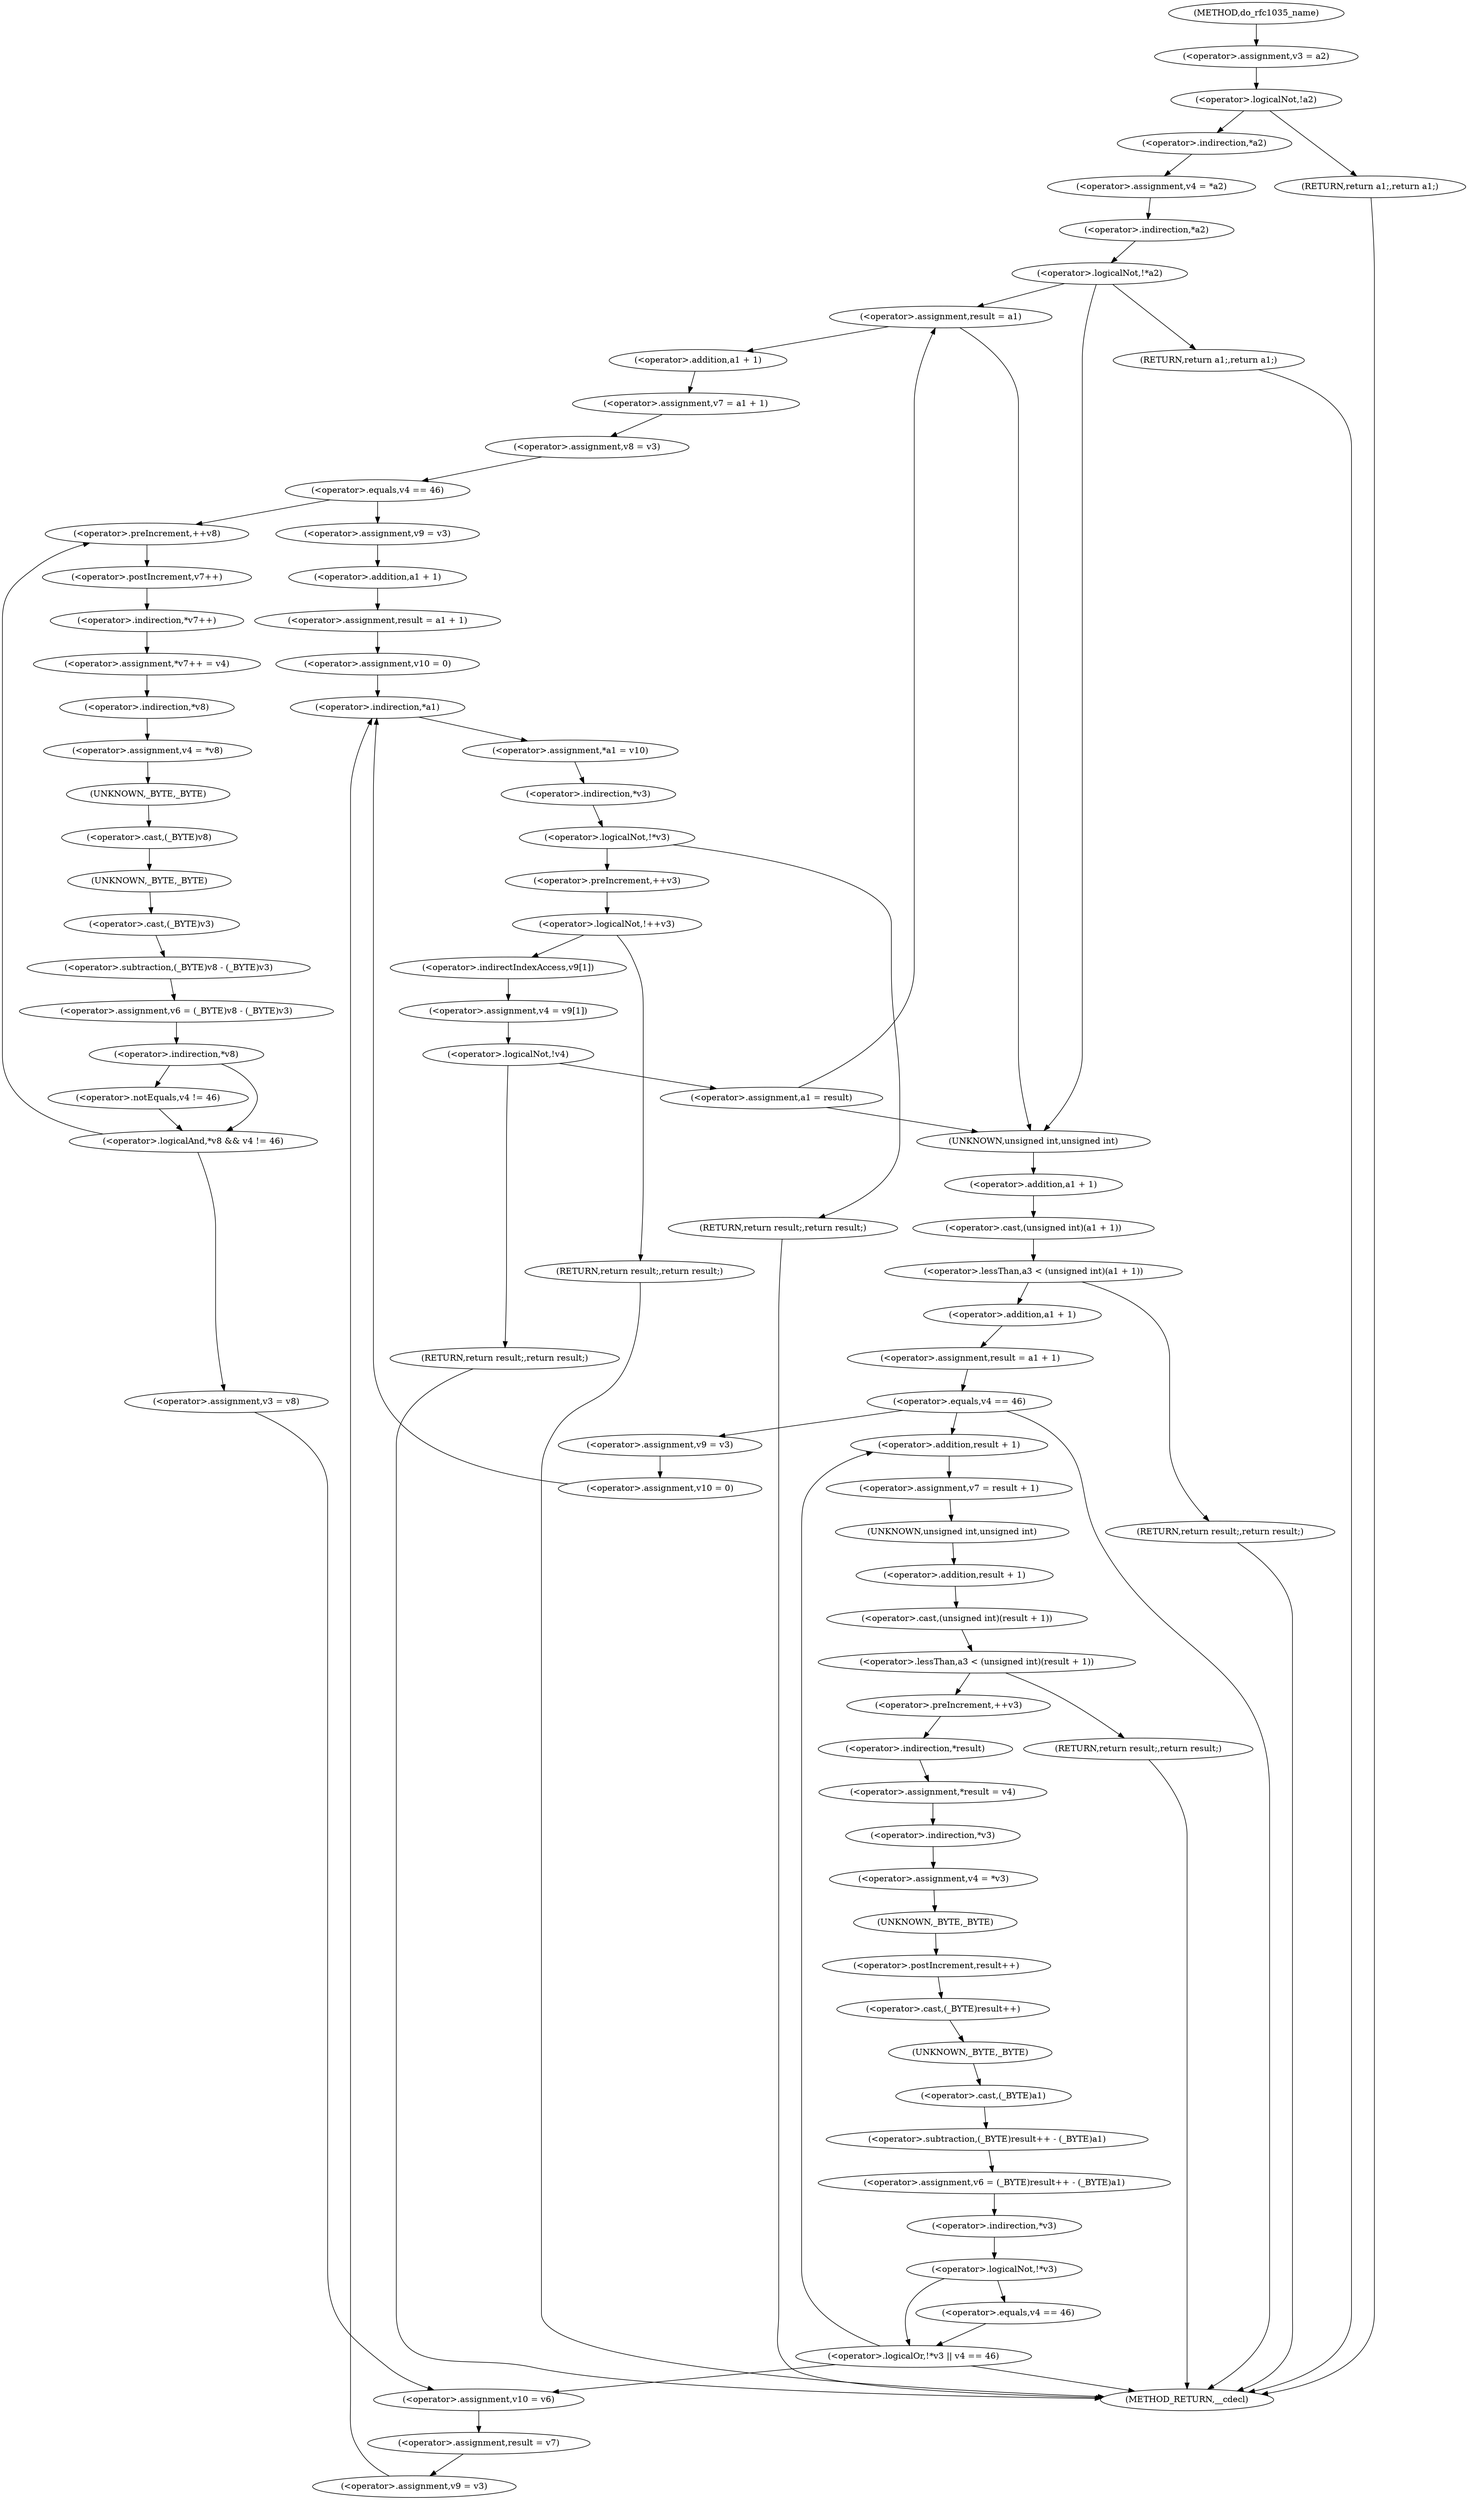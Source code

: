 digraph do_rfc1035_name {  
"1000122" [label = "(<operator>.assignment,v3 = a2)" ]
"1000126" [label = "(<operator>.logicalNot,!a2)" ]
"1000128" [label = "(RETURN,return a1;,return a1;)" ]
"1000130" [label = "(<operator>.assignment,v4 = *a2)" ]
"1000132" [label = "(<operator>.indirection,*a2)" ]
"1000135" [label = "(<operator>.logicalNot,!*a2)" ]
"1000136" [label = "(<operator>.indirection,*a2)" ]
"1000138" [label = "(RETURN,return a1;,return a1;)" ]
"1000143" [label = "(<operator>.assignment,result = a1)" ]
"1000149" [label = "(<operator>.assignment,v7 = a1 + 1)" ]
"1000151" [label = "(<operator>.addition,a1 + 1)" ]
"1000154" [label = "(<operator>.assignment,v8 = v3)" ]
"1000158" [label = "(<operator>.equals,v4 == 46)" ]
"1000162" [label = "(<operator>.assignment,v9 = v3)" ]
"1000165" [label = "(<operator>.assignment,result = a1 + 1)" ]
"1000167" [label = "(<operator>.addition,a1 + 1)" ]
"1000170" [label = "(<operator>.assignment,v10 = 0)" ]
"1000177" [label = "(<operator>.preIncrement,++v8)" ]
"1000179" [label = "(<operator>.assignment,*v7++ = v4)" ]
"1000180" [label = "(<operator>.indirection,*v7++)" ]
"1000181" [label = "(<operator>.postIncrement,v7++)" ]
"1000184" [label = "(<operator>.assignment,v4 = *v8)" ]
"1000186" [label = "(<operator>.indirection,*v8)" ]
"1000188" [label = "(<operator>.assignment,v6 = (_BYTE)v8 - (_BYTE)v3)" ]
"1000190" [label = "(<operator>.subtraction,(_BYTE)v8 - (_BYTE)v3)" ]
"1000191" [label = "(<operator>.cast,(_BYTE)v8)" ]
"1000192" [label = "(UNKNOWN,_BYTE,_BYTE)" ]
"1000194" [label = "(<operator>.cast,(_BYTE)v3)" ]
"1000195" [label = "(UNKNOWN,_BYTE,_BYTE)" ]
"1000197" [label = "(<operator>.logicalAnd,*v8 && v4 != 46)" ]
"1000198" [label = "(<operator>.indirection,*v8)" ]
"1000200" [label = "(<operator>.notEquals,v4 != 46)" ]
"1000203" [label = "(<operator>.assignment,v3 = v8)" ]
"1000207" [label = "(<operator>.assignment,v10 = v6)" ]
"1000210" [label = "(<operator>.assignment,result = v7)" ]
"1000213" [label = "(<operator>.assignment,v9 = v3)" ]
"1000217" [label = "(<operator>.assignment,*a1 = v10)" ]
"1000218" [label = "(<operator>.indirection,*a1)" ]
"1000222" [label = "(<operator>.logicalNot,!*v3)" ]
"1000223" [label = "(<operator>.indirection,*v3)" ]
"1000225" [label = "(RETURN,return result;,return result;)" ]
"1000228" [label = "(<operator>.logicalNot,!++v3)" ]
"1000229" [label = "(<operator>.preIncrement,++v3)" ]
"1000231" [label = "(RETURN,return result;,return result;)" ]
"1000233" [label = "(<operator>.assignment,v4 = v9[1])" ]
"1000235" [label = "(<operator>.indirectIndexAccess,v9[1])" ]
"1000239" [label = "(<operator>.logicalNot,!v4)" ]
"1000241" [label = "(RETURN,return result;,return result;)" ]
"1000243" [label = "(<operator>.assignment,a1 = result)" ]
"1000247" [label = "(<operator>.lessThan,a3 < (unsigned int)(a1 + 1))" ]
"1000249" [label = "(<operator>.cast,(unsigned int)(a1 + 1))" ]
"1000250" [label = "(UNKNOWN,unsigned int,unsigned int)" ]
"1000251" [label = "(<operator>.addition,a1 + 1)" ]
"1000254" [label = "(RETURN,return result;,return result;)" ]
"1000256" [label = "(<operator>.assignment,result = a1 + 1)" ]
"1000258" [label = "(<operator>.addition,a1 + 1)" ]
"1000262" [label = "(<operator>.equals,v4 == 46)" ]
"1000266" [label = "(<operator>.assignment,v9 = v3)" ]
"1000269" [label = "(<operator>.assignment,v10 = 0)" ]
"1000276" [label = "(<operator>.assignment,v7 = result + 1)" ]
"1000278" [label = "(<operator>.addition,result + 1)" ]
"1000282" [label = "(<operator>.lessThan,a3 < (unsigned int)(result + 1))" ]
"1000284" [label = "(<operator>.cast,(unsigned int)(result + 1))" ]
"1000285" [label = "(UNKNOWN,unsigned int,unsigned int)" ]
"1000286" [label = "(<operator>.addition,result + 1)" ]
"1000289" [label = "(RETURN,return result;,return result;)" ]
"1000291" [label = "(<operator>.preIncrement,++v3)" ]
"1000293" [label = "(<operator>.assignment,*result = v4)" ]
"1000294" [label = "(<operator>.indirection,*result)" ]
"1000297" [label = "(<operator>.assignment,v4 = *v3)" ]
"1000299" [label = "(<operator>.indirection,*v3)" ]
"1000301" [label = "(<operator>.assignment,v6 = (_BYTE)result++ - (_BYTE)a1)" ]
"1000303" [label = "(<operator>.subtraction,(_BYTE)result++ - (_BYTE)a1)" ]
"1000304" [label = "(<operator>.cast,(_BYTE)result++)" ]
"1000305" [label = "(UNKNOWN,_BYTE,_BYTE)" ]
"1000306" [label = "(<operator>.postIncrement,result++)" ]
"1000308" [label = "(<operator>.cast,(_BYTE)a1)" ]
"1000309" [label = "(UNKNOWN,_BYTE,_BYTE)" ]
"1000312" [label = "(<operator>.logicalOr,!*v3 || v4 == 46)" ]
"1000313" [label = "(<operator>.logicalNot,!*v3)" ]
"1000314" [label = "(<operator>.indirection,*v3)" ]
"1000316" [label = "(<operator>.equals,v4 == 46)" ]
"1000109" [label = "(METHOD,do_rfc1035_name)" ]
"1000320" [label = "(METHOD_RETURN,__cdecl)" ]
  "1000122" -> "1000126" 
  "1000126" -> "1000128" 
  "1000126" -> "1000132" 
  "1000128" -> "1000320" 
  "1000130" -> "1000136" 
  "1000132" -> "1000130" 
  "1000135" -> "1000138" 
  "1000135" -> "1000143" 
  "1000135" -> "1000250" 
  "1000136" -> "1000135" 
  "1000138" -> "1000320" 
  "1000143" -> "1000250" 
  "1000143" -> "1000151" 
  "1000149" -> "1000154" 
  "1000151" -> "1000149" 
  "1000154" -> "1000158" 
  "1000158" -> "1000162" 
  "1000158" -> "1000177" 
  "1000162" -> "1000167" 
  "1000165" -> "1000170" 
  "1000167" -> "1000165" 
  "1000170" -> "1000218" 
  "1000177" -> "1000181" 
  "1000179" -> "1000186" 
  "1000180" -> "1000179" 
  "1000181" -> "1000180" 
  "1000184" -> "1000192" 
  "1000186" -> "1000184" 
  "1000188" -> "1000198" 
  "1000190" -> "1000188" 
  "1000191" -> "1000195" 
  "1000192" -> "1000191" 
  "1000194" -> "1000190" 
  "1000195" -> "1000194" 
  "1000197" -> "1000177" 
  "1000197" -> "1000203" 
  "1000198" -> "1000197" 
  "1000198" -> "1000200" 
  "1000200" -> "1000197" 
  "1000203" -> "1000207" 
  "1000207" -> "1000210" 
  "1000210" -> "1000213" 
  "1000213" -> "1000218" 
  "1000217" -> "1000223" 
  "1000218" -> "1000217" 
  "1000222" -> "1000225" 
  "1000222" -> "1000229" 
  "1000223" -> "1000222" 
  "1000225" -> "1000320" 
  "1000228" -> "1000231" 
  "1000228" -> "1000235" 
  "1000229" -> "1000228" 
  "1000231" -> "1000320" 
  "1000233" -> "1000239" 
  "1000235" -> "1000233" 
  "1000239" -> "1000241" 
  "1000239" -> "1000243" 
  "1000241" -> "1000320" 
  "1000243" -> "1000143" 
  "1000243" -> "1000250" 
  "1000247" -> "1000254" 
  "1000247" -> "1000258" 
  "1000249" -> "1000247" 
  "1000250" -> "1000251" 
  "1000251" -> "1000249" 
  "1000254" -> "1000320" 
  "1000256" -> "1000262" 
  "1000258" -> "1000256" 
  "1000262" -> "1000266" 
  "1000262" -> "1000320" 
  "1000262" -> "1000278" 
  "1000266" -> "1000269" 
  "1000269" -> "1000218" 
  "1000276" -> "1000285" 
  "1000278" -> "1000276" 
  "1000282" -> "1000289" 
  "1000282" -> "1000291" 
  "1000284" -> "1000282" 
  "1000285" -> "1000286" 
  "1000286" -> "1000284" 
  "1000289" -> "1000320" 
  "1000291" -> "1000294" 
  "1000293" -> "1000299" 
  "1000294" -> "1000293" 
  "1000297" -> "1000305" 
  "1000299" -> "1000297" 
  "1000301" -> "1000314" 
  "1000303" -> "1000301" 
  "1000304" -> "1000309" 
  "1000305" -> "1000306" 
  "1000306" -> "1000304" 
  "1000308" -> "1000303" 
  "1000309" -> "1000308" 
  "1000312" -> "1000320" 
  "1000312" -> "1000278" 
  "1000312" -> "1000207" 
  "1000313" -> "1000312" 
  "1000313" -> "1000316" 
  "1000314" -> "1000313" 
  "1000316" -> "1000312" 
  "1000109" -> "1000122" 
}
